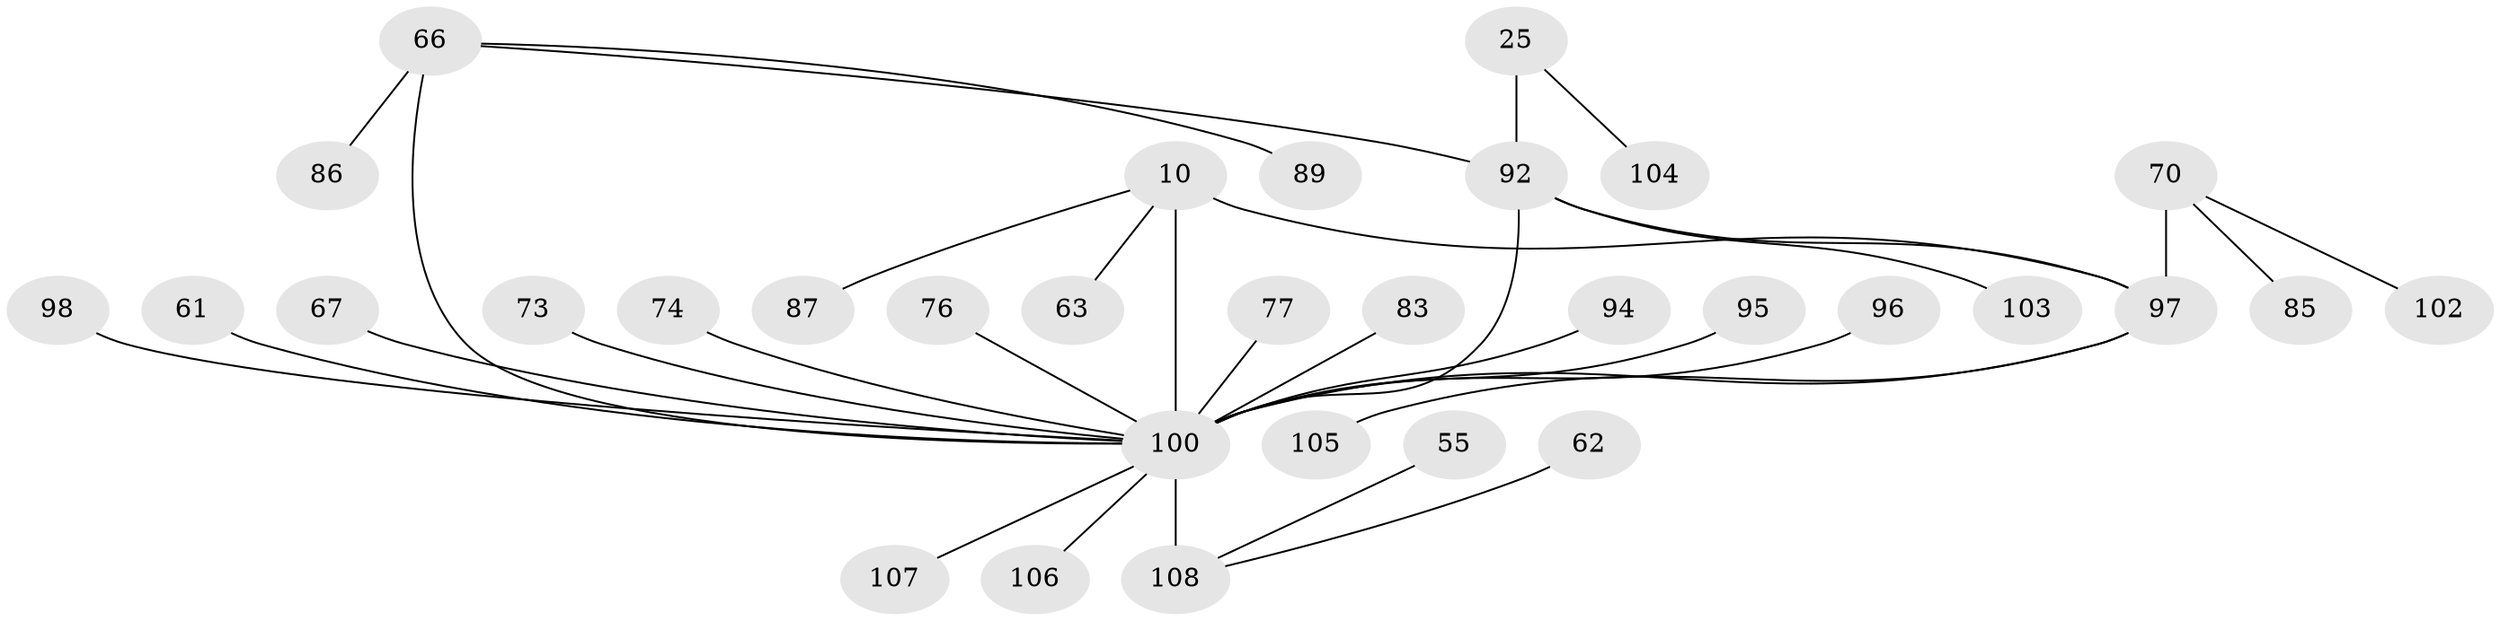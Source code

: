 // original degree distribution, {6: 0.027777777777777776, 7: 0.05555555555555555, 9: 0.037037037037037035, 11: 0.018518518518518517, 5: 0.018518518518518517, 8: 0.046296296296296294, 10: 0.018518518518518517, 4: 0.018518518518518517, 1: 0.5833333333333334, 2: 0.16666666666666666, 3: 0.009259259259259259}
// Generated by graph-tools (version 1.1) at 2025/58/03/04/25 21:58:34]
// undirected, 32 vertices, 34 edges
graph export_dot {
graph [start="1"]
  node [color=gray90,style=filled];
  10 [super="+7"];
  25 [super="+21"];
  55 [super="+37"];
  61;
  62;
  63;
  66 [super="+64"];
  67;
  70 [super="+5"];
  73;
  74;
  76;
  77;
  83 [super="+56"];
  85;
  86;
  87 [super="+41"];
  89 [super="+38+44"];
  92 [super="+35+68+78"];
  94;
  95 [super="+80"];
  96;
  97 [super="+69+72+75+93+79+82+88+91"];
  98;
  100 [super="+30+71+20+34+49+50+51+99+53+81+54+57+60"];
  102;
  103;
  104;
  105 [super="+84"];
  106;
  107 [super="+101"];
  108 [super="+36"];
  10 -- 63;
  10 -- 100 [weight=9];
  10 -- 87;
  10 -- 97;
  25 -- 104;
  25 -- 92 [weight=6];
  55 -- 108;
  61 -- 100;
  62 -- 108;
  66 -- 100 [weight=7];
  66 -- 86;
  66 -- 89;
  66 -- 92;
  67 -- 100;
  70 -- 85;
  70 -- 102;
  70 -- 97 [weight=6];
  73 -- 100;
  74 -- 100;
  76 -- 100;
  77 -- 100;
  83 -- 100;
  92 -- 100 [weight=3];
  92 -- 97;
  92 -- 103;
  94 -- 100;
  95 -- 100;
  96 -- 100;
  97 -- 100 [weight=3];
  97 -- 105;
  98 -- 100;
  100 -- 107;
  100 -- 106;
  100 -- 108 [weight=6];
}

